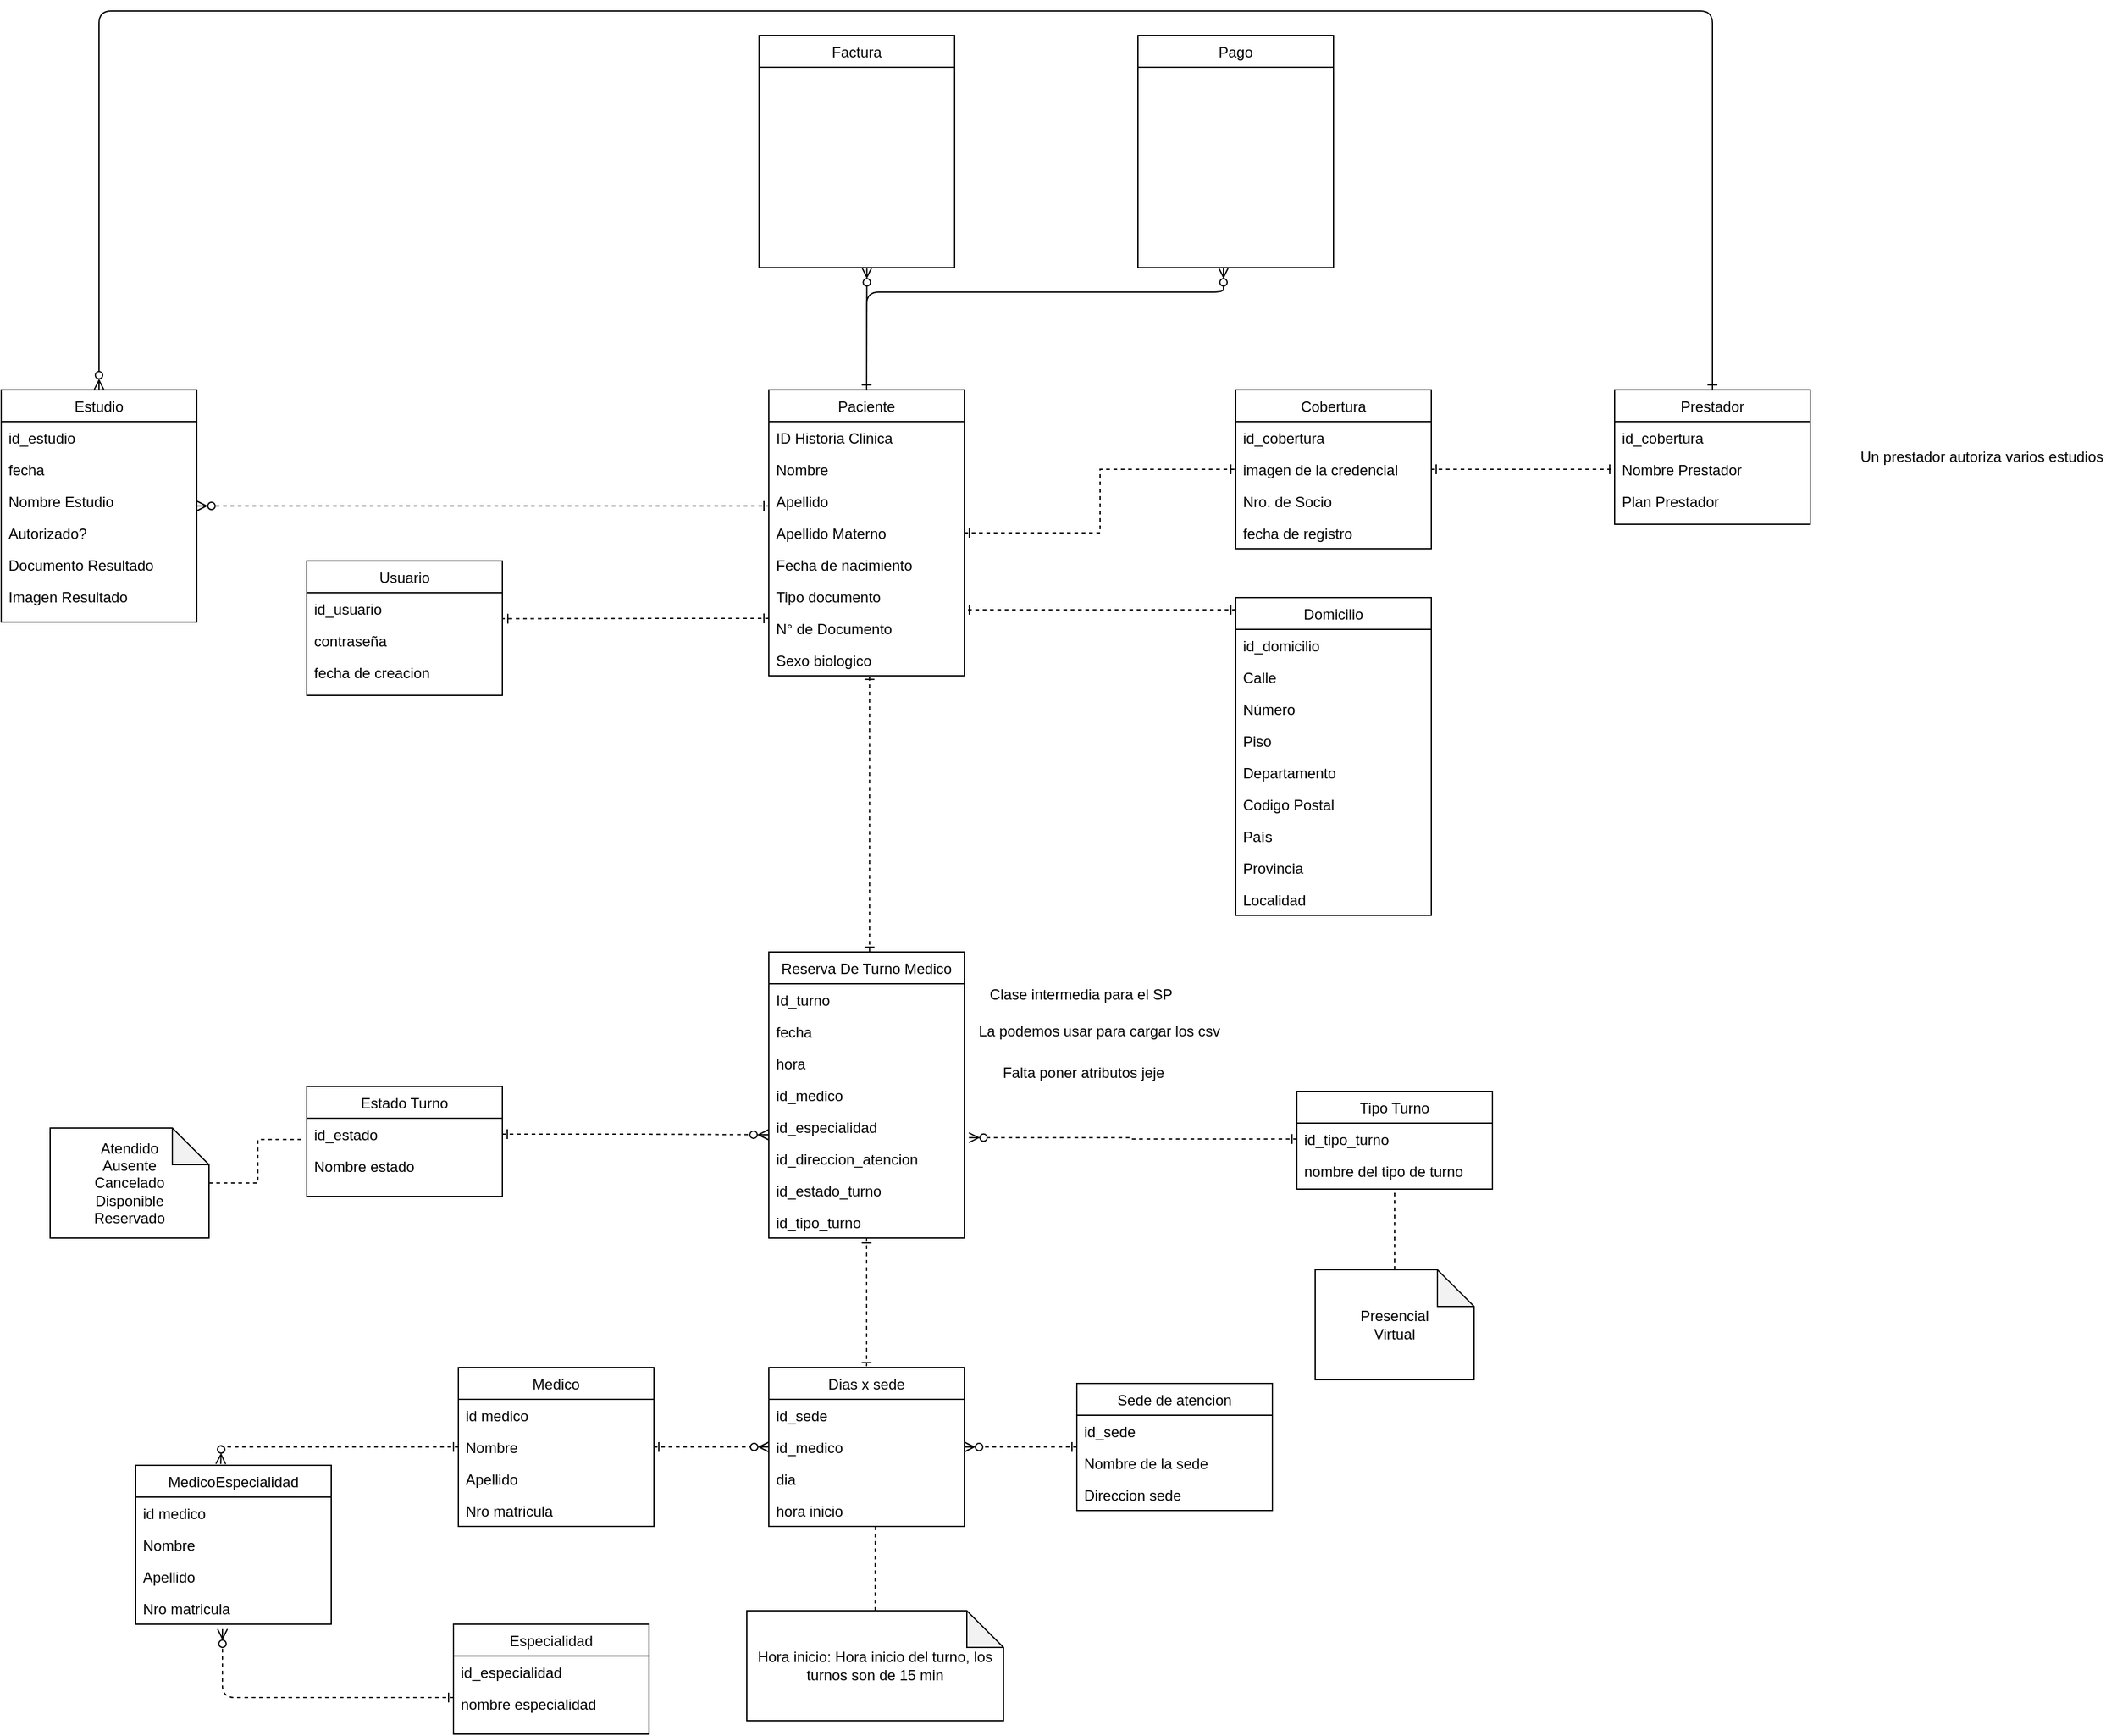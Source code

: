 <mxfile>
    <diagram id="C5RBs43oDa-KdzZeNtuy" name="Page-1">
        <mxGraphModel dx="2585" dy="1568" grid="1" gridSize="10" guides="1" tooltips="1" connect="1" arrows="1" fold="1" page="0" pageScale="1" pageWidth="827" pageHeight="1169" math="0" shadow="0">
            <root>
                <mxCell id="WIyWlLk6GJQsqaUBKTNV-0"/>
                <mxCell id="WIyWlLk6GJQsqaUBKTNV-1" parent="WIyWlLk6GJQsqaUBKTNV-0"/>
                <mxCell id="zkfFHV4jXpPFQw0GAbJ--0" value="Estudio" style="swimlane;fontStyle=0;align=center;verticalAlign=top;childLayout=stackLayout;horizontal=1;startSize=26;horizontalStack=0;resizeParent=1;resizeLast=0;collapsible=1;marginBottom=0;rounded=0;shadow=0;strokeWidth=1;" parent="WIyWlLk6GJQsqaUBKTNV-1" vertex="1">
                    <mxGeometry x="-120" y="120" width="160" height="190" as="geometry">
                        <mxRectangle x="230" y="140" width="160" height="26" as="alternateBounds"/>
                    </mxGeometry>
                </mxCell>
                <mxCell id="zkfFHV4jXpPFQw0GAbJ--1" value="id_estudio" style="text;align=left;verticalAlign=top;spacingLeft=4;spacingRight=4;overflow=hidden;rotatable=0;points=[[0,0.5],[1,0.5]];portConstraint=eastwest;" parent="zkfFHV4jXpPFQw0GAbJ--0" vertex="1">
                    <mxGeometry y="26" width="160" height="26" as="geometry"/>
                </mxCell>
                <mxCell id="zkfFHV4jXpPFQw0GAbJ--2" value="fecha" style="text;align=left;verticalAlign=top;spacingLeft=4;spacingRight=4;overflow=hidden;rotatable=0;points=[[0,0.5],[1,0.5]];portConstraint=eastwest;rounded=0;shadow=0;html=0;" parent="zkfFHV4jXpPFQw0GAbJ--0" vertex="1">
                    <mxGeometry y="52" width="160" height="26" as="geometry"/>
                </mxCell>
                <mxCell id="zkfFHV4jXpPFQw0GAbJ--3" value="Nombre Estudio" style="text;align=left;verticalAlign=top;spacingLeft=4;spacingRight=4;overflow=hidden;rotatable=0;points=[[0,0.5],[1,0.5]];portConstraint=eastwest;rounded=0;shadow=0;html=0;" parent="zkfFHV4jXpPFQw0GAbJ--0" vertex="1">
                    <mxGeometry y="78" width="160" height="26" as="geometry"/>
                </mxCell>
                <mxCell id="pEM2ANyeIzqWAeLa3izc-1" value="Autorizado?" style="text;align=left;verticalAlign=top;spacingLeft=4;spacingRight=4;overflow=hidden;rotatable=0;points=[[0,0.5],[1,0.5]];portConstraint=eastwest;rounded=0;shadow=0;html=0;" parent="zkfFHV4jXpPFQw0GAbJ--0" vertex="1">
                    <mxGeometry y="104" width="160" height="26" as="geometry"/>
                </mxCell>
                <mxCell id="pEM2ANyeIzqWAeLa3izc-3" value="Documento Resultado" style="text;align=left;verticalAlign=top;spacingLeft=4;spacingRight=4;overflow=hidden;rotatable=0;points=[[0,0.5],[1,0.5]];portConstraint=eastwest;rounded=0;shadow=0;html=0;" parent="zkfFHV4jXpPFQw0GAbJ--0" vertex="1">
                    <mxGeometry y="130" width="160" height="26" as="geometry"/>
                </mxCell>
                <mxCell id="pEM2ANyeIzqWAeLa3izc-4" value="Imagen Resultado" style="text;align=left;verticalAlign=top;spacingLeft=4;spacingRight=4;overflow=hidden;rotatable=0;points=[[0,0.5],[1,0.5]];portConstraint=eastwest;rounded=0;shadow=0;html=0;" parent="zkfFHV4jXpPFQw0GAbJ--0" vertex="1">
                    <mxGeometry y="156" width="160" height="26" as="geometry"/>
                </mxCell>
                <mxCell id="9" style="edgeStyle=none;html=1;exitX=0.5;exitY=0;exitDx=0;exitDy=0;endArrow=ERzeroToMany;endFill=0;startArrow=ERone;startFill=0;" parent="WIyWlLk6GJQsqaUBKTNV-1" source="zkfFHV4jXpPFQw0GAbJ--17" edge="1">
                    <mxGeometry relative="1" as="geometry">
                        <mxPoint x="588.222" y="20" as="targetPoint"/>
                    </mxGeometry>
                </mxCell>
                <mxCell id="14" style="edgeStyle=none;html=1;exitX=0.5;exitY=0;exitDx=0;exitDy=0;endArrow=ERzeroToMany;endFill=0;" parent="WIyWlLk6GJQsqaUBKTNV-1" source="zkfFHV4jXpPFQw0GAbJ--17" edge="1">
                    <mxGeometry relative="1" as="geometry">
                        <mxPoint x="880" y="20" as="targetPoint"/>
                        <Array as="points">
                            <mxPoint x="588" y="40"/>
                            <mxPoint x="880" y="40"/>
                        </Array>
                    </mxGeometry>
                </mxCell>
                <mxCell id="zkfFHV4jXpPFQw0GAbJ--17" value="Paciente" style="swimlane;fontStyle=0;align=center;verticalAlign=top;childLayout=stackLayout;horizontal=1;startSize=26;horizontalStack=0;resizeParent=1;resizeLast=0;collapsible=1;marginBottom=0;rounded=0;shadow=0;strokeWidth=1;" parent="WIyWlLk6GJQsqaUBKTNV-1" vertex="1">
                    <mxGeometry x="508" y="120" width="160" height="234" as="geometry">
                        <mxRectangle x="550" y="140" width="160" height="26" as="alternateBounds"/>
                    </mxGeometry>
                </mxCell>
                <mxCell id="zkfFHV4jXpPFQw0GAbJ--18" value="ID Historia Clinica" style="text;align=left;verticalAlign=top;spacingLeft=4;spacingRight=4;overflow=hidden;rotatable=0;points=[[0,0.5],[1,0.5]];portConstraint=eastwest;" parent="zkfFHV4jXpPFQw0GAbJ--17" vertex="1">
                    <mxGeometry y="26" width="160" height="26" as="geometry"/>
                </mxCell>
                <mxCell id="zkfFHV4jXpPFQw0GAbJ--19" value="Nombre" style="text;align=left;verticalAlign=top;spacingLeft=4;spacingRight=4;overflow=hidden;rotatable=0;points=[[0,0.5],[1,0.5]];portConstraint=eastwest;rounded=0;shadow=0;html=0;" parent="zkfFHV4jXpPFQw0GAbJ--17" vertex="1">
                    <mxGeometry y="52" width="160" height="26" as="geometry"/>
                </mxCell>
                <mxCell id="zkfFHV4jXpPFQw0GAbJ--20" value="Apellido" style="text;align=left;verticalAlign=top;spacingLeft=4;spacingRight=4;overflow=hidden;rotatable=0;points=[[0,0.5],[1,0.5]];portConstraint=eastwest;rounded=0;shadow=0;html=0;" parent="zkfFHV4jXpPFQw0GAbJ--17" vertex="1">
                    <mxGeometry y="78" width="160" height="26" as="geometry"/>
                </mxCell>
                <mxCell id="zkfFHV4jXpPFQw0GAbJ--21" value="Apellido Materno" style="text;align=left;verticalAlign=top;spacingLeft=4;spacingRight=4;overflow=hidden;rotatable=0;points=[[0,0.5],[1,0.5]];portConstraint=eastwest;rounded=0;shadow=0;html=0;" parent="zkfFHV4jXpPFQw0GAbJ--17" vertex="1">
                    <mxGeometry y="104" width="160" height="26" as="geometry"/>
                </mxCell>
                <mxCell id="zkfFHV4jXpPFQw0GAbJ--22" value="Fecha de nacimiento" style="text;align=left;verticalAlign=top;spacingLeft=4;spacingRight=4;overflow=hidden;rotatable=0;points=[[0,0.5],[1,0.5]];portConstraint=eastwest;rounded=0;shadow=0;html=0;" parent="zkfFHV4jXpPFQw0GAbJ--17" vertex="1">
                    <mxGeometry y="130" width="160" height="26" as="geometry"/>
                </mxCell>
                <mxCell id="zkfFHV4jXpPFQw0GAbJ--25" value="Tipo documento" style="text;align=left;verticalAlign=top;spacingLeft=4;spacingRight=4;overflow=hidden;rotatable=0;points=[[0,0.5],[1,0.5]];portConstraint=eastwest;" parent="zkfFHV4jXpPFQw0GAbJ--17" vertex="1">
                    <mxGeometry y="156" width="160" height="26" as="geometry"/>
                </mxCell>
                <mxCell id="pEM2ANyeIzqWAeLa3izc-5" value="N° de Documento&#10;" style="text;align=left;verticalAlign=top;spacingLeft=4;spacingRight=4;overflow=hidden;rotatable=0;points=[[0,0.5],[1,0.5]];portConstraint=eastwest;" parent="zkfFHV4jXpPFQw0GAbJ--17" vertex="1">
                    <mxGeometry y="182" width="160" height="26" as="geometry"/>
                </mxCell>
                <mxCell id="pEM2ANyeIzqWAeLa3izc-6" value="Sexo biologico" style="text;align=left;verticalAlign=top;spacingLeft=4;spacingRight=4;overflow=hidden;rotatable=0;points=[[0,0.5],[1,0.5]];portConstraint=eastwest;" parent="zkfFHV4jXpPFQw0GAbJ--17" vertex="1">
                    <mxGeometry y="208" width="160" height="26" as="geometry"/>
                </mxCell>
                <mxCell id="zkfFHV4jXpPFQw0GAbJ--26" value="" style="endArrow=ERone;shadow=0;strokeWidth=1;rounded=0;curved=0;endFill=0;edgeStyle=elbowEdgeStyle;elbow=vertical;startArrow=ERzeroToMany;startFill=0;dashed=1;" parent="WIyWlLk6GJQsqaUBKTNV-1" source="zkfFHV4jXpPFQw0GAbJ--0" target="zkfFHV4jXpPFQw0GAbJ--17" edge="1">
                    <mxGeometry x="0.5" y="41" relative="1" as="geometry">
                        <mxPoint x="380" y="192" as="sourcePoint"/>
                        <mxPoint x="540" y="192" as="targetPoint"/>
                        <mxPoint x="-40" y="32" as="offset"/>
                    </mxGeometry>
                </mxCell>
                <mxCell id="zkfFHV4jXpPFQw0GAbJ--27" value="" style="resizable=0;align=left;verticalAlign=bottom;labelBackgroundColor=none;fontSize=12;" parent="zkfFHV4jXpPFQw0GAbJ--26" connectable="0" vertex="1">
                    <mxGeometry x="-1" relative="1" as="geometry">
                        <mxPoint y="4" as="offset"/>
                    </mxGeometry>
                </mxCell>
                <mxCell id="pEM2ANyeIzqWAeLa3izc-139" style="edgeStyle=orthogonalEdgeStyle;rounded=0;orthogonalLoop=1;jettySize=auto;html=1;entryX=0.5;entryY=0;entryDx=0;entryDy=0;dashed=1;endArrow=ERone;endFill=0;startArrow=ERone;startFill=0;" parent="WIyWlLk6GJQsqaUBKTNV-1" source="pEM2ANyeIzqWAeLa3izc-7" target="pEM2ANyeIzqWAeLa3izc-114" edge="1">
                    <mxGeometry relative="1" as="geometry"/>
                </mxCell>
                <mxCell id="pEM2ANyeIzqWAeLa3izc-7" value="Reserva De Turno Medico" style="swimlane;fontStyle=0;align=center;verticalAlign=top;childLayout=stackLayout;horizontal=1;startSize=26;horizontalStack=0;resizeParent=1;resizeLast=0;collapsible=1;marginBottom=0;rounded=0;shadow=0;strokeWidth=1;" parent="WIyWlLk6GJQsqaUBKTNV-1" vertex="1">
                    <mxGeometry x="508" y="580" width="160" height="234" as="geometry">
                        <mxRectangle x="550" y="140" width="160" height="26" as="alternateBounds"/>
                    </mxGeometry>
                </mxCell>
                <mxCell id="pEM2ANyeIzqWAeLa3izc-8" value="Id_turno" style="text;align=left;verticalAlign=top;spacingLeft=4;spacingRight=4;overflow=hidden;rotatable=0;points=[[0,0.5],[1,0.5]];portConstraint=eastwest;" parent="pEM2ANyeIzqWAeLa3izc-7" vertex="1">
                    <mxGeometry y="26" width="160" height="26" as="geometry"/>
                </mxCell>
                <mxCell id="pEM2ANyeIzqWAeLa3izc-9" value="fecha" style="text;align=left;verticalAlign=top;spacingLeft=4;spacingRight=4;overflow=hidden;rotatable=0;points=[[0,0.5],[1,0.5]];portConstraint=eastwest;rounded=0;shadow=0;html=0;" parent="pEM2ANyeIzqWAeLa3izc-7" vertex="1">
                    <mxGeometry y="52" width="160" height="26" as="geometry"/>
                </mxCell>
                <mxCell id="pEM2ANyeIzqWAeLa3izc-10" value="hora" style="text;align=left;verticalAlign=top;spacingLeft=4;spacingRight=4;overflow=hidden;rotatable=0;points=[[0,0.5],[1,0.5]];portConstraint=eastwest;rounded=0;shadow=0;html=0;" parent="pEM2ANyeIzqWAeLa3izc-7" vertex="1">
                    <mxGeometry y="78" width="160" height="26" as="geometry"/>
                </mxCell>
                <mxCell id="pEM2ANyeIzqWAeLa3izc-11" value="id_medico" style="text;align=left;verticalAlign=top;spacingLeft=4;spacingRight=4;overflow=hidden;rotatable=0;points=[[0,0.5],[1,0.5]];portConstraint=eastwest;rounded=0;shadow=0;html=0;" parent="pEM2ANyeIzqWAeLa3izc-7" vertex="1">
                    <mxGeometry y="104" width="160" height="26" as="geometry"/>
                </mxCell>
                <mxCell id="pEM2ANyeIzqWAeLa3izc-12" value="id_especialidad" style="text;align=left;verticalAlign=top;spacingLeft=4;spacingRight=4;overflow=hidden;rotatable=0;points=[[0,0.5],[1,0.5]];portConstraint=eastwest;rounded=0;shadow=0;html=0;" parent="pEM2ANyeIzqWAeLa3izc-7" vertex="1">
                    <mxGeometry y="130" width="160" height="26" as="geometry"/>
                </mxCell>
                <mxCell id="pEM2ANyeIzqWAeLa3izc-13" value="id_direccion_atencion" style="text;align=left;verticalAlign=top;spacingLeft=4;spacingRight=4;overflow=hidden;rotatable=0;points=[[0,0.5],[1,0.5]];portConstraint=eastwest;" parent="pEM2ANyeIzqWAeLa3izc-7" vertex="1">
                    <mxGeometry y="156" width="160" height="26" as="geometry"/>
                </mxCell>
                <mxCell id="pEM2ANyeIzqWAeLa3izc-14" value="id_estado_turno" style="text;align=left;verticalAlign=top;spacingLeft=4;spacingRight=4;overflow=hidden;rotatable=0;points=[[0,0.5],[1,0.5]];portConstraint=eastwest;" parent="pEM2ANyeIzqWAeLa3izc-7" vertex="1">
                    <mxGeometry y="182" width="160" height="26" as="geometry"/>
                </mxCell>
                <mxCell id="pEM2ANyeIzqWAeLa3izc-15" value="id_tipo_turno" style="text;align=left;verticalAlign=top;spacingLeft=4;spacingRight=4;overflow=hidden;rotatable=0;points=[[0,0.5],[1,0.5]];portConstraint=eastwest;" parent="pEM2ANyeIzqWAeLa3izc-7" vertex="1">
                    <mxGeometry y="208" width="160" height="26" as="geometry"/>
                </mxCell>
                <mxCell id="pEM2ANyeIzqWAeLa3izc-16" style="edgeStyle=orthogonalEdgeStyle;rounded=0;orthogonalLoop=1;jettySize=auto;html=1;entryX=0.515;entryY=0.959;entryDx=0;entryDy=0;entryPerimeter=0;endArrow=ERone;endFill=0;dashed=1;startArrow=ERone;startFill=0;" parent="WIyWlLk6GJQsqaUBKTNV-1" source="pEM2ANyeIzqWAeLa3izc-7" target="pEM2ANyeIzqWAeLa3izc-6" edge="1">
                    <mxGeometry relative="1" as="geometry">
                        <Array as="points">
                            <mxPoint x="590" y="353"/>
                        </Array>
                    </mxGeometry>
                </mxCell>
                <mxCell id="pEM2ANyeIzqWAeLa3izc-35" value="Usuario" style="swimlane;fontStyle=0;align=center;verticalAlign=top;childLayout=stackLayout;horizontal=1;startSize=26;horizontalStack=0;resizeParent=1;resizeLast=0;collapsible=1;marginBottom=0;rounded=0;shadow=0;strokeWidth=1;" parent="WIyWlLk6GJQsqaUBKTNV-1" vertex="1">
                    <mxGeometry x="130" y="260" width="160" height="110" as="geometry">
                        <mxRectangle x="550" y="140" width="160" height="26" as="alternateBounds"/>
                    </mxGeometry>
                </mxCell>
                <mxCell id="pEM2ANyeIzqWAeLa3izc-36" value="id_usuario" style="text;align=left;verticalAlign=top;spacingLeft=4;spacingRight=4;overflow=hidden;rotatable=0;points=[[0,0.5],[1,0.5]];portConstraint=eastwest;" parent="pEM2ANyeIzqWAeLa3izc-35" vertex="1">
                    <mxGeometry y="26" width="160" height="26" as="geometry"/>
                </mxCell>
                <mxCell id="pEM2ANyeIzqWAeLa3izc-37" value="contraseña" style="text;align=left;verticalAlign=top;spacingLeft=4;spacingRight=4;overflow=hidden;rotatable=0;points=[[0,0.5],[1,0.5]];portConstraint=eastwest;rounded=0;shadow=0;html=0;" parent="pEM2ANyeIzqWAeLa3izc-35" vertex="1">
                    <mxGeometry y="52" width="160" height="26" as="geometry"/>
                </mxCell>
                <mxCell id="pEM2ANyeIzqWAeLa3izc-38" value="fecha de creacion" style="text;align=left;verticalAlign=top;spacingLeft=4;spacingRight=4;overflow=hidden;rotatable=0;points=[[0,0.5],[1,0.5]];portConstraint=eastwest;rounded=0;shadow=0;html=0;" parent="pEM2ANyeIzqWAeLa3izc-35" vertex="1">
                    <mxGeometry y="78" width="160" height="26" as="geometry"/>
                </mxCell>
                <mxCell id="pEM2ANyeIzqWAeLa3izc-47" style="edgeStyle=orthogonalEdgeStyle;rounded=0;orthogonalLoop=1;jettySize=auto;html=1;entryX=1.003;entryY=0.817;entryDx=0;entryDy=0;entryPerimeter=0;endArrow=ERone;endFill=0;startArrow=ERone;startFill=0;dashed=1;" parent="WIyWlLk6GJQsqaUBKTNV-1" source="zkfFHV4jXpPFQw0GAbJ--17" target="pEM2ANyeIzqWAeLa3izc-36" edge="1">
                    <mxGeometry relative="1" as="geometry">
                        <Array as="points">
                            <mxPoint x="450" y="307"/>
                            <mxPoint x="450" y="307"/>
                        </Array>
                    </mxGeometry>
                </mxCell>
                <mxCell id="pEM2ANyeIzqWAeLa3izc-48" value="Cobertura" style="swimlane;fontStyle=0;align=center;verticalAlign=top;childLayout=stackLayout;horizontal=1;startSize=26;horizontalStack=0;resizeParent=1;resizeLast=0;collapsible=1;marginBottom=0;rounded=0;shadow=0;strokeWidth=1;" parent="WIyWlLk6GJQsqaUBKTNV-1" vertex="1">
                    <mxGeometry x="890" y="120" width="160" height="130" as="geometry">
                        <mxRectangle x="550" y="140" width="160" height="26" as="alternateBounds"/>
                    </mxGeometry>
                </mxCell>
                <mxCell id="pEM2ANyeIzqWAeLa3izc-49" value="id_cobertura" style="text;align=left;verticalAlign=top;spacingLeft=4;spacingRight=4;overflow=hidden;rotatable=0;points=[[0,0.5],[1,0.5]];portConstraint=eastwest;" parent="pEM2ANyeIzqWAeLa3izc-48" vertex="1">
                    <mxGeometry y="26" width="160" height="26" as="geometry"/>
                </mxCell>
                <mxCell id="pEM2ANyeIzqWAeLa3izc-50" value="imagen de la credencial" style="text;align=left;verticalAlign=top;spacingLeft=4;spacingRight=4;overflow=hidden;rotatable=0;points=[[0,0.5],[1,0.5]];portConstraint=eastwest;rounded=0;shadow=0;html=0;" parent="pEM2ANyeIzqWAeLa3izc-48" vertex="1">
                    <mxGeometry y="52" width="160" height="26" as="geometry"/>
                </mxCell>
                <mxCell id="pEM2ANyeIzqWAeLa3izc-51" value="Nro. de Socio" style="text;align=left;verticalAlign=top;spacingLeft=4;spacingRight=4;overflow=hidden;rotatable=0;points=[[0,0.5],[1,0.5]];portConstraint=eastwest;rounded=0;shadow=0;html=0;" parent="pEM2ANyeIzqWAeLa3izc-48" vertex="1">
                    <mxGeometry y="78" width="160" height="26" as="geometry"/>
                </mxCell>
                <mxCell id="pEM2ANyeIzqWAeLa3izc-52" value="fecha de registro" style="text;align=left;verticalAlign=top;spacingLeft=4;spacingRight=4;overflow=hidden;rotatable=0;points=[[0,0.5],[1,0.5]];portConstraint=eastwest;rounded=0;shadow=0;html=0;" parent="pEM2ANyeIzqWAeLa3izc-48" vertex="1">
                    <mxGeometry y="104" width="160" height="26" as="geometry"/>
                </mxCell>
                <mxCell id="pEM2ANyeIzqWAeLa3izc-57" style="edgeStyle=orthogonalEdgeStyle;rounded=0;orthogonalLoop=1;jettySize=auto;html=1;entryX=0;entryY=0.5;entryDx=0;entryDy=0;dashed=1;endArrow=ERone;endFill=0;startArrow=ERone;startFill=0;" parent="WIyWlLk6GJQsqaUBKTNV-1" source="zkfFHV4jXpPFQw0GAbJ--21" target="pEM2ANyeIzqWAeLa3izc-50" edge="1">
                    <mxGeometry relative="1" as="geometry"/>
                </mxCell>
                <mxCell id="12" style="edgeStyle=none;html=1;entryX=0.5;entryY=0;entryDx=0;entryDy=0;startArrow=ERone;startFill=0;endArrow=ERzeroToMany;endFill=0;" parent="WIyWlLk6GJQsqaUBKTNV-1" source="pEM2ANyeIzqWAeLa3izc-58" target="zkfFHV4jXpPFQw0GAbJ--0" edge="1">
                    <mxGeometry relative="1" as="geometry">
                        <Array as="points">
                            <mxPoint x="1280" y="-190"/>
                            <mxPoint x="620" y="-190"/>
                            <mxPoint x="-40" y="-190"/>
                        </Array>
                    </mxGeometry>
                </mxCell>
                <mxCell id="pEM2ANyeIzqWAeLa3izc-58" value="Prestador" style="swimlane;fontStyle=0;align=center;verticalAlign=top;childLayout=stackLayout;horizontal=1;startSize=26;horizontalStack=0;resizeParent=1;resizeLast=0;collapsible=1;marginBottom=0;rounded=0;shadow=0;strokeWidth=1;" parent="WIyWlLk6GJQsqaUBKTNV-1" vertex="1">
                    <mxGeometry x="1200" y="120" width="160" height="110" as="geometry">
                        <mxRectangle x="550" y="140" width="160" height="26" as="alternateBounds"/>
                    </mxGeometry>
                </mxCell>
                <mxCell id="pEM2ANyeIzqWAeLa3izc-59" value="id_cobertura" style="text;align=left;verticalAlign=top;spacingLeft=4;spacingRight=4;overflow=hidden;rotatable=0;points=[[0,0.5],[1,0.5]];portConstraint=eastwest;" parent="pEM2ANyeIzqWAeLa3izc-58" vertex="1">
                    <mxGeometry y="26" width="160" height="26" as="geometry"/>
                </mxCell>
                <mxCell id="pEM2ANyeIzqWAeLa3izc-60" value="Nombre Prestador" style="text;align=left;verticalAlign=top;spacingLeft=4;spacingRight=4;overflow=hidden;rotatable=0;points=[[0,0.5],[1,0.5]];portConstraint=eastwest;rounded=0;shadow=0;html=0;" parent="pEM2ANyeIzqWAeLa3izc-58" vertex="1">
                    <mxGeometry y="52" width="160" height="26" as="geometry"/>
                </mxCell>
                <mxCell id="pEM2ANyeIzqWAeLa3izc-64" value="Plan Prestador" style="text;align=left;verticalAlign=top;spacingLeft=4;spacingRight=4;overflow=hidden;rotatable=0;points=[[0,0.5],[1,0.5]];portConstraint=eastwest;rounded=0;shadow=0;html=0;" parent="pEM2ANyeIzqWAeLa3izc-58" vertex="1">
                    <mxGeometry y="78" width="160" height="26" as="geometry"/>
                </mxCell>
                <mxCell id="pEM2ANyeIzqWAeLa3izc-63" style="edgeStyle=orthogonalEdgeStyle;rounded=0;orthogonalLoop=1;jettySize=auto;html=1;entryX=0;entryY=0.5;entryDx=0;entryDy=0;dashed=1;endArrow=ERone;endFill=0;startArrow=ERone;startFill=0;" parent="WIyWlLk6GJQsqaUBKTNV-1" source="pEM2ANyeIzqWAeLa3izc-50" target="pEM2ANyeIzqWAeLa3izc-60" edge="1">
                    <mxGeometry relative="1" as="geometry"/>
                </mxCell>
                <mxCell id="pEM2ANyeIzqWAeLa3izc-66" value="Clase intermedia para el SP" style="text;html=1;align=center;verticalAlign=middle;resizable=0;points=[];autosize=1;strokeColor=none;fillColor=none;" parent="WIyWlLk6GJQsqaUBKTNV-1" vertex="1">
                    <mxGeometry x="678" y="600" width="170" height="30" as="geometry"/>
                </mxCell>
                <mxCell id="pEM2ANyeIzqWAeLa3izc-67" value="Estado Turno" style="swimlane;fontStyle=0;align=center;verticalAlign=top;childLayout=stackLayout;horizontal=1;startSize=26;horizontalStack=0;resizeParent=1;resizeLast=0;collapsible=1;marginBottom=0;rounded=0;shadow=0;strokeWidth=1;" parent="WIyWlLk6GJQsqaUBKTNV-1" vertex="1">
                    <mxGeometry x="130" y="690" width="160" height="90" as="geometry">
                        <mxRectangle x="550" y="140" width="160" height="26" as="alternateBounds"/>
                    </mxGeometry>
                </mxCell>
                <mxCell id="pEM2ANyeIzqWAeLa3izc-68" value="id_estado" style="text;align=left;verticalAlign=top;spacingLeft=4;spacingRight=4;overflow=hidden;rotatable=0;points=[[0,0.5],[1,0.5]];portConstraint=eastwest;" parent="pEM2ANyeIzqWAeLa3izc-67" vertex="1">
                    <mxGeometry y="26" width="160" height="26" as="geometry"/>
                </mxCell>
                <mxCell id="pEM2ANyeIzqWAeLa3izc-69" value="Nombre estado" style="text;align=left;verticalAlign=top;spacingLeft=4;spacingRight=4;overflow=hidden;rotatable=0;points=[[0,0.5],[1,0.5]];portConstraint=eastwest;rounded=0;shadow=0;html=0;" parent="pEM2ANyeIzqWAeLa3izc-67" vertex="1">
                    <mxGeometry y="52" width="160" height="26" as="geometry"/>
                </mxCell>
                <mxCell id="pEM2ANyeIzqWAeLa3izc-74" style="edgeStyle=orthogonalEdgeStyle;rounded=0;orthogonalLoop=1;jettySize=auto;html=1;entryX=-0.003;entryY=0.75;entryDx=0;entryDy=0;entryPerimeter=0;endArrow=ERzeroToMany;endFill=0;dashed=1;startArrow=ERone;startFill=0;" parent="WIyWlLk6GJQsqaUBKTNV-1" source="pEM2ANyeIzqWAeLa3izc-68" target="pEM2ANyeIzqWAeLa3izc-12" edge="1">
                    <mxGeometry relative="1" as="geometry"/>
                </mxCell>
                <mxCell id="pEM2ANyeIzqWAeLa3izc-75" value="La podemos usar para cargar los csv" style="text;html=1;align=center;verticalAlign=middle;resizable=0;points=[];autosize=1;strokeColor=none;fillColor=none;" parent="WIyWlLk6GJQsqaUBKTNV-1" vertex="1">
                    <mxGeometry x="668" y="630" width="220" height="30" as="geometry"/>
                </mxCell>
                <mxCell id="pEM2ANyeIzqWAeLa3izc-76" value="Atendido&lt;div&gt;Ausente&lt;/div&gt;&lt;div&gt;Cancelado&lt;br&gt;Disponible&lt;br&gt;Reservado&lt;/div&gt;" style="shape=note;whiteSpace=wrap;html=1;backgroundOutline=1;darkOpacity=0.05;" parent="WIyWlLk6GJQsqaUBKTNV-1" vertex="1">
                    <mxGeometry x="-80" y="724" width="130" height="90" as="geometry"/>
                </mxCell>
                <mxCell id="pEM2ANyeIzqWAeLa3izc-77" style="edgeStyle=orthogonalEdgeStyle;rounded=0;orthogonalLoop=1;jettySize=auto;html=1;entryX=-0.014;entryY=0.669;entryDx=0;entryDy=0;entryPerimeter=0;endArrow=none;endFill=0;dashed=1;" parent="WIyWlLk6GJQsqaUBKTNV-1" source="pEM2ANyeIzqWAeLa3izc-76" target="pEM2ANyeIzqWAeLa3izc-68" edge="1">
                    <mxGeometry relative="1" as="geometry"/>
                </mxCell>
                <mxCell id="pEM2ANyeIzqWAeLa3izc-78" value="Tipo Turno" style="swimlane;fontStyle=0;align=center;verticalAlign=top;childLayout=stackLayout;horizontal=1;startSize=26;horizontalStack=0;resizeParent=1;resizeLast=0;collapsible=1;marginBottom=0;rounded=0;shadow=0;strokeWidth=1;" parent="WIyWlLk6GJQsqaUBKTNV-1" vertex="1">
                    <mxGeometry x="940" y="694" width="160" height="80" as="geometry">
                        <mxRectangle x="550" y="140" width="160" height="26" as="alternateBounds"/>
                    </mxGeometry>
                </mxCell>
                <mxCell id="pEM2ANyeIzqWAeLa3izc-79" value="id_tipo_turno" style="text;align=left;verticalAlign=top;spacingLeft=4;spacingRight=4;overflow=hidden;rotatable=0;points=[[0,0.5],[1,0.5]];portConstraint=eastwest;" parent="pEM2ANyeIzqWAeLa3izc-78" vertex="1">
                    <mxGeometry y="26" width="160" height="26" as="geometry"/>
                </mxCell>
                <mxCell id="pEM2ANyeIzqWAeLa3izc-80" value="nombre del tipo de turno" style="text;align=left;verticalAlign=top;spacingLeft=4;spacingRight=4;overflow=hidden;rotatable=0;points=[[0,0.5],[1,0.5]];portConstraint=eastwest;rounded=0;shadow=0;html=0;" parent="pEM2ANyeIzqWAeLa3izc-78" vertex="1">
                    <mxGeometry y="52" width="160" height="26" as="geometry"/>
                </mxCell>
                <mxCell id="pEM2ANyeIzqWAeLa3izc-88" style="edgeStyle=orthogonalEdgeStyle;rounded=0;orthogonalLoop=1;jettySize=auto;html=1;entryX=0.5;entryY=1;entryDx=0;entryDy=0;endArrow=none;endFill=0;dashed=1;" parent="WIyWlLk6GJQsqaUBKTNV-1" source="pEM2ANyeIzqWAeLa3izc-87" target="pEM2ANyeIzqWAeLa3izc-78" edge="1">
                    <mxGeometry relative="1" as="geometry"/>
                </mxCell>
                <mxCell id="pEM2ANyeIzqWAeLa3izc-87" value="Presencial&lt;br&gt;Virtual" style="shape=note;whiteSpace=wrap;html=1;backgroundOutline=1;darkOpacity=0.05;" parent="WIyWlLk6GJQsqaUBKTNV-1" vertex="1">
                    <mxGeometry x="955" y="840" width="130" height="90" as="geometry"/>
                </mxCell>
                <mxCell id="pEM2ANyeIzqWAeLa3izc-89" style="edgeStyle=orthogonalEdgeStyle;rounded=0;orthogonalLoop=1;jettySize=auto;html=1;entryX=1.023;entryY=-0.157;entryDx=0;entryDy=0;entryPerimeter=0;startArrow=ERone;startFill=0;endArrow=ERzeroToMany;endFill=0;dashed=1;" parent="WIyWlLk6GJQsqaUBKTNV-1" source="pEM2ANyeIzqWAeLa3izc-79" target="pEM2ANyeIzqWAeLa3izc-13" edge="1">
                    <mxGeometry relative="1" as="geometry"/>
                </mxCell>
                <mxCell id="pEM2ANyeIzqWAeLa3izc-103" style="edgeStyle=orthogonalEdgeStyle;rounded=0;orthogonalLoop=1;jettySize=auto;html=1;startArrow=ERone;startFill=0;endArrow=ERone;endFill=0;dashed=1;" parent="WIyWlLk6GJQsqaUBKTNV-1" source="pEM2ANyeIzqWAeLa3izc-93" edge="1">
                    <mxGeometry relative="1" as="geometry">
                        <mxPoint x="668" y="300" as="targetPoint"/>
                        <Array as="points">
                            <mxPoint x="668" y="300"/>
                        </Array>
                    </mxGeometry>
                </mxCell>
                <mxCell id="pEM2ANyeIzqWAeLa3izc-93" value="Domicilio" style="swimlane;fontStyle=0;align=center;verticalAlign=top;childLayout=stackLayout;horizontal=1;startSize=26;horizontalStack=0;resizeParent=1;resizeLast=0;collapsible=1;marginBottom=0;rounded=0;shadow=0;strokeWidth=1;" parent="WIyWlLk6GJQsqaUBKTNV-1" vertex="1">
                    <mxGeometry x="890" y="290" width="160" height="260" as="geometry">
                        <mxRectangle x="550" y="140" width="160" height="26" as="alternateBounds"/>
                    </mxGeometry>
                </mxCell>
                <mxCell id="pEM2ANyeIzqWAeLa3izc-94" value="id_domicilio" style="text;align=left;verticalAlign=top;spacingLeft=4;spacingRight=4;overflow=hidden;rotatable=0;points=[[0,0.5],[1,0.5]];portConstraint=eastwest;" parent="pEM2ANyeIzqWAeLa3izc-93" vertex="1">
                    <mxGeometry y="26" width="160" height="26" as="geometry"/>
                </mxCell>
                <mxCell id="pEM2ANyeIzqWAeLa3izc-95" value="Calle" style="text;align=left;verticalAlign=top;spacingLeft=4;spacingRight=4;overflow=hidden;rotatable=0;points=[[0,0.5],[1,0.5]];portConstraint=eastwest;rounded=0;shadow=0;html=0;" parent="pEM2ANyeIzqWAeLa3izc-93" vertex="1">
                    <mxGeometry y="52" width="160" height="26" as="geometry"/>
                </mxCell>
                <mxCell id="pEM2ANyeIzqWAeLa3izc-96" value="Número" style="text;align=left;verticalAlign=top;spacingLeft=4;spacingRight=4;overflow=hidden;rotatable=0;points=[[0,0.5],[1,0.5]];portConstraint=eastwest;rounded=0;shadow=0;html=0;" parent="pEM2ANyeIzqWAeLa3izc-93" vertex="1">
                    <mxGeometry y="78" width="160" height="26" as="geometry"/>
                </mxCell>
                <mxCell id="pEM2ANyeIzqWAeLa3izc-97" value="Piso" style="text;align=left;verticalAlign=top;spacingLeft=4;spacingRight=4;overflow=hidden;rotatable=0;points=[[0,0.5],[1,0.5]];portConstraint=eastwest;rounded=0;shadow=0;html=0;" parent="pEM2ANyeIzqWAeLa3izc-93" vertex="1">
                    <mxGeometry y="104" width="160" height="26" as="geometry"/>
                </mxCell>
                <mxCell id="pEM2ANyeIzqWAeLa3izc-98" value="Departamento" style="text;align=left;verticalAlign=top;spacingLeft=4;spacingRight=4;overflow=hidden;rotatable=0;points=[[0,0.5],[1,0.5]];portConstraint=eastwest;rounded=0;shadow=0;html=0;" parent="pEM2ANyeIzqWAeLa3izc-93" vertex="1">
                    <mxGeometry y="130" width="160" height="26" as="geometry"/>
                </mxCell>
                <mxCell id="pEM2ANyeIzqWAeLa3izc-99" value="Codigo Postal" style="text;align=left;verticalAlign=top;spacingLeft=4;spacingRight=4;overflow=hidden;rotatable=0;points=[[0,0.5],[1,0.5]];portConstraint=eastwest;rounded=0;shadow=0;html=0;" parent="pEM2ANyeIzqWAeLa3izc-93" vertex="1">
                    <mxGeometry y="156" width="160" height="26" as="geometry"/>
                </mxCell>
                <mxCell id="pEM2ANyeIzqWAeLa3izc-100" value="País" style="text;align=left;verticalAlign=top;spacingLeft=4;spacingRight=4;overflow=hidden;rotatable=0;points=[[0,0.5],[1,0.5]];portConstraint=eastwest;rounded=0;shadow=0;html=0;" parent="pEM2ANyeIzqWAeLa3izc-93" vertex="1">
                    <mxGeometry y="182" width="160" height="26" as="geometry"/>
                </mxCell>
                <mxCell id="pEM2ANyeIzqWAeLa3izc-101" value="Provincia" style="text;align=left;verticalAlign=top;spacingLeft=4;spacingRight=4;overflow=hidden;rotatable=0;points=[[0,0.5],[1,0.5]];portConstraint=eastwest;rounded=0;shadow=0;html=0;" parent="pEM2ANyeIzqWAeLa3izc-93" vertex="1">
                    <mxGeometry y="208" width="160" height="26" as="geometry"/>
                </mxCell>
                <mxCell id="pEM2ANyeIzqWAeLa3izc-102" value="Localidad" style="text;align=left;verticalAlign=top;spacingLeft=4;spacingRight=4;overflow=hidden;rotatable=0;points=[[0,0.5],[1,0.5]];portConstraint=eastwest;rounded=0;shadow=0;html=0;" parent="pEM2ANyeIzqWAeLa3izc-93" vertex="1">
                    <mxGeometry y="234" width="160" height="26" as="geometry"/>
                </mxCell>
                <mxCell id="pEM2ANyeIzqWAeLa3izc-114" value="Dias x sede" style="swimlane;fontStyle=0;align=center;verticalAlign=top;childLayout=stackLayout;horizontal=1;startSize=26;horizontalStack=0;resizeParent=1;resizeLast=0;collapsible=1;marginBottom=0;rounded=0;shadow=0;strokeWidth=1;" parent="WIyWlLk6GJQsqaUBKTNV-1" vertex="1">
                    <mxGeometry x="508" y="920" width="160" height="130" as="geometry">
                        <mxRectangle x="550" y="140" width="160" height="26" as="alternateBounds"/>
                    </mxGeometry>
                </mxCell>
                <mxCell id="pEM2ANyeIzqWAeLa3izc-115" value="id_sede" style="text;align=left;verticalAlign=top;spacingLeft=4;spacingRight=4;overflow=hidden;rotatable=0;points=[[0,0.5],[1,0.5]];portConstraint=eastwest;" parent="pEM2ANyeIzqWAeLa3izc-114" vertex="1">
                    <mxGeometry y="26" width="160" height="26" as="geometry"/>
                </mxCell>
                <mxCell id="pEM2ANyeIzqWAeLa3izc-116" value="id_medico" style="text;align=left;verticalAlign=top;spacingLeft=4;spacingRight=4;overflow=hidden;rotatable=0;points=[[0,0.5],[1,0.5]];portConstraint=eastwest;rounded=0;shadow=0;html=0;" parent="pEM2ANyeIzqWAeLa3izc-114" vertex="1">
                    <mxGeometry y="52" width="160" height="26" as="geometry"/>
                </mxCell>
                <mxCell id="pEM2ANyeIzqWAeLa3izc-130" value="dia" style="text;align=left;verticalAlign=top;spacingLeft=4;spacingRight=4;overflow=hidden;rotatable=0;points=[[0,0.5],[1,0.5]];portConstraint=eastwest;" parent="pEM2ANyeIzqWAeLa3izc-114" vertex="1">
                    <mxGeometry y="78" width="160" height="26" as="geometry"/>
                </mxCell>
                <mxCell id="pEM2ANyeIzqWAeLa3izc-131" value="hora inicio" style="text;align=left;verticalAlign=top;spacingLeft=4;spacingRight=4;overflow=hidden;rotatable=0;points=[[0,0.5],[1,0.5]];portConstraint=eastwest;" parent="pEM2ANyeIzqWAeLa3izc-114" vertex="1">
                    <mxGeometry y="104" width="160" height="26" as="geometry"/>
                </mxCell>
                <mxCell id="pEM2ANyeIzqWAeLa3izc-117" value="Medico" style="swimlane;fontStyle=0;align=center;verticalAlign=top;childLayout=stackLayout;horizontal=1;startSize=26;horizontalStack=0;resizeParent=1;resizeLast=0;collapsible=1;marginBottom=0;rounded=0;shadow=0;strokeWidth=1;" parent="WIyWlLk6GJQsqaUBKTNV-1" vertex="1">
                    <mxGeometry x="254" y="920" width="160" height="130" as="geometry">
                        <mxRectangle x="550" y="140" width="160" height="26" as="alternateBounds"/>
                    </mxGeometry>
                </mxCell>
                <mxCell id="pEM2ANyeIzqWAeLa3izc-118" value="id medico" style="text;align=left;verticalAlign=top;spacingLeft=4;spacingRight=4;overflow=hidden;rotatable=0;points=[[0,0.5],[1,0.5]];portConstraint=eastwest;" parent="pEM2ANyeIzqWAeLa3izc-117" vertex="1">
                    <mxGeometry y="26" width="160" height="26" as="geometry"/>
                </mxCell>
                <mxCell id="pEM2ANyeIzqWAeLa3izc-119" value="Nombre" style="text;align=left;verticalAlign=top;spacingLeft=4;spacingRight=4;overflow=hidden;rotatable=0;points=[[0,0.5],[1,0.5]];portConstraint=eastwest;rounded=0;shadow=0;html=0;" parent="pEM2ANyeIzqWAeLa3izc-117" vertex="1">
                    <mxGeometry y="52" width="160" height="26" as="geometry"/>
                </mxCell>
                <mxCell id="pEM2ANyeIzqWAeLa3izc-127" value="Apellido" style="text;align=left;verticalAlign=top;spacingLeft=4;spacingRight=4;overflow=hidden;rotatable=0;points=[[0,0.5],[1,0.5]];portConstraint=eastwest;rounded=0;shadow=0;html=0;" parent="pEM2ANyeIzqWAeLa3izc-117" vertex="1">
                    <mxGeometry y="78" width="160" height="26" as="geometry"/>
                </mxCell>
                <mxCell id="pEM2ANyeIzqWAeLa3izc-128" value="Nro matricula" style="text;align=left;verticalAlign=top;spacingLeft=4;spacingRight=4;overflow=hidden;rotatable=0;points=[[0,0.5],[1,0.5]];portConstraint=eastwest;rounded=0;shadow=0;html=0;" parent="pEM2ANyeIzqWAeLa3izc-117" vertex="1">
                    <mxGeometry y="104" width="160" height="26" as="geometry"/>
                </mxCell>
                <mxCell id="pEM2ANyeIzqWAeLa3izc-135" style="edgeStyle=orthogonalEdgeStyle;rounded=0;orthogonalLoop=1;jettySize=auto;html=1;entryX=1;entryY=0.5;entryDx=0;entryDy=0;dashed=1;startArrow=ERone;startFill=0;endArrow=ERzeroToMany;endFill=0;" parent="WIyWlLk6GJQsqaUBKTNV-1" source="pEM2ANyeIzqWAeLa3izc-120" target="pEM2ANyeIzqWAeLa3izc-114" edge="1">
                    <mxGeometry relative="1" as="geometry"/>
                </mxCell>
                <mxCell id="pEM2ANyeIzqWAeLa3izc-120" value="Sede de atencion" style="swimlane;fontStyle=0;align=center;verticalAlign=top;childLayout=stackLayout;horizontal=1;startSize=26;horizontalStack=0;resizeParent=1;resizeLast=0;collapsible=1;marginBottom=0;rounded=0;shadow=0;strokeWidth=1;" parent="WIyWlLk6GJQsqaUBKTNV-1" vertex="1">
                    <mxGeometry x="760" y="933" width="160" height="104" as="geometry">
                        <mxRectangle x="550" y="140" width="160" height="26" as="alternateBounds"/>
                    </mxGeometry>
                </mxCell>
                <mxCell id="pEM2ANyeIzqWAeLa3izc-121" value="id_sede" style="text;align=left;verticalAlign=top;spacingLeft=4;spacingRight=4;overflow=hidden;rotatable=0;points=[[0,0.5],[1,0.5]];portConstraint=eastwest;" parent="pEM2ANyeIzqWAeLa3izc-120" vertex="1">
                    <mxGeometry y="26" width="160" height="26" as="geometry"/>
                </mxCell>
                <mxCell id="pEM2ANyeIzqWAeLa3izc-122" value="Nombre de la sede" style="text;align=left;verticalAlign=top;spacingLeft=4;spacingRight=4;overflow=hidden;rotatable=0;points=[[0,0.5],[1,0.5]];portConstraint=eastwest;rounded=0;shadow=0;html=0;" parent="pEM2ANyeIzqWAeLa3izc-120" vertex="1">
                    <mxGeometry y="52" width="160" height="26" as="geometry"/>
                </mxCell>
                <mxCell id="pEM2ANyeIzqWAeLa3izc-132" value="Direccion sede" style="text;align=left;verticalAlign=top;spacingLeft=4;spacingRight=4;overflow=hidden;rotatable=0;points=[[0,0.5],[1,0.5]];portConstraint=eastwest;rounded=0;shadow=0;html=0;" parent="pEM2ANyeIzqWAeLa3izc-120" vertex="1">
                    <mxGeometry y="78" width="160" height="26" as="geometry"/>
                </mxCell>
                <mxCell id="pEM2ANyeIzqWAeLa3izc-123" value="Especialidad" style="swimlane;fontStyle=0;align=center;verticalAlign=top;childLayout=stackLayout;horizontal=1;startSize=26;horizontalStack=0;resizeParent=1;resizeLast=0;collapsible=1;marginBottom=0;rounded=0;shadow=0;strokeWidth=1;" parent="WIyWlLk6GJQsqaUBKTNV-1" vertex="1">
                    <mxGeometry x="250" y="1130" width="160" height="90" as="geometry">
                        <mxRectangle x="550" y="140" width="160" height="26" as="alternateBounds"/>
                    </mxGeometry>
                </mxCell>
                <mxCell id="pEM2ANyeIzqWAeLa3izc-124" value="id_especialidad" style="text;align=left;verticalAlign=top;spacingLeft=4;spacingRight=4;overflow=hidden;rotatable=0;points=[[0,0.5],[1,0.5]];portConstraint=eastwest;" parent="pEM2ANyeIzqWAeLa3izc-123" vertex="1">
                    <mxGeometry y="26" width="160" height="26" as="geometry"/>
                </mxCell>
                <mxCell id="pEM2ANyeIzqWAeLa3izc-125" value="nombre especialidad" style="text;align=left;verticalAlign=top;spacingLeft=4;spacingRight=4;overflow=hidden;rotatable=0;points=[[0,0.5],[1,0.5]];portConstraint=eastwest;rounded=0;shadow=0;html=0;" parent="pEM2ANyeIzqWAeLa3izc-123" vertex="1">
                    <mxGeometry y="52" width="160" height="26" as="geometry"/>
                </mxCell>
                <mxCell id="pEM2ANyeIzqWAeLa3izc-129" style="edgeStyle=orthogonalEdgeStyle;rounded=0;orthogonalLoop=1;jettySize=auto;html=1;entryX=0;entryY=0.5;entryDx=0;entryDy=0;dashed=1;endArrow=ERzeroToMany;endFill=0;startArrow=ERone;startFill=0;" parent="WIyWlLk6GJQsqaUBKTNV-1" source="pEM2ANyeIzqWAeLa3izc-119" target="pEM2ANyeIzqWAeLa3izc-116" edge="1">
                    <mxGeometry relative="1" as="geometry"/>
                </mxCell>
                <mxCell id="pEM2ANyeIzqWAeLa3izc-133" value="Hora inicio: Hora inicio del turno, los turnos son de 15 min" style="shape=note;whiteSpace=wrap;html=1;backgroundOutline=1;darkOpacity=0.05;" parent="WIyWlLk6GJQsqaUBKTNV-1" vertex="1">
                    <mxGeometry x="490" y="1119" width="210" height="90" as="geometry"/>
                </mxCell>
                <mxCell id="pEM2ANyeIzqWAeLa3izc-134" style="edgeStyle=orthogonalEdgeStyle;rounded=0;orthogonalLoop=1;jettySize=auto;html=1;entryX=0.545;entryY=0.982;entryDx=0;entryDy=0;entryPerimeter=0;dashed=1;endArrow=none;endFill=0;" parent="WIyWlLk6GJQsqaUBKTNV-1" source="pEM2ANyeIzqWAeLa3izc-133" target="pEM2ANyeIzqWAeLa3izc-131" edge="1">
                    <mxGeometry relative="1" as="geometry"/>
                </mxCell>
                <mxCell id="0" value="Falta poner atributos jeje" style="text;html=1;align=center;verticalAlign=middle;resizable=0;points=[];autosize=1;strokeColor=none;fillColor=none;" parent="WIyWlLk6GJQsqaUBKTNV-1" vertex="1">
                    <mxGeometry x="685" y="664" width="160" height="30" as="geometry"/>
                </mxCell>
                <mxCell id="1" value="Factura" style="swimlane;fontStyle=0;align=center;verticalAlign=top;childLayout=stackLayout;horizontal=1;startSize=26;horizontalStack=0;resizeParent=1;resizeLast=0;collapsible=1;marginBottom=0;rounded=0;shadow=0;strokeWidth=1;" parent="WIyWlLk6GJQsqaUBKTNV-1" vertex="1">
                    <mxGeometry x="500" y="-170" width="160" height="190" as="geometry">
                        <mxRectangle x="230" y="140" width="160" height="26" as="alternateBounds"/>
                    </mxGeometry>
                </mxCell>
                <mxCell id="13" value="Un prestador autoriza varios estudios" style="text;html=1;align=center;verticalAlign=middle;resizable=0;points=[];autosize=1;strokeColor=none;fillColor=none;" parent="WIyWlLk6GJQsqaUBKTNV-1" vertex="1">
                    <mxGeometry x="1390" y="160" width="220" height="30" as="geometry"/>
                </mxCell>
                <mxCell id="15" value="Pago" style="swimlane;fontStyle=0;align=center;verticalAlign=top;childLayout=stackLayout;horizontal=1;startSize=26;horizontalStack=0;resizeParent=1;resizeLast=0;collapsible=1;marginBottom=0;rounded=0;shadow=0;strokeWidth=1;" parent="WIyWlLk6GJQsqaUBKTNV-1" vertex="1">
                    <mxGeometry x="810" y="-170" width="160" height="190" as="geometry">
                        <mxRectangle x="230" y="140" width="160" height="26" as="alternateBounds"/>
                    </mxGeometry>
                </mxCell>
                <mxCell id="23" style="edgeStyle=none;html=1;entryX=0;entryY=0.5;entryDx=0;entryDy=0;exitX=0.435;exitY=-0.008;exitDx=0;exitDy=0;exitPerimeter=0;endArrow=ERone;endFill=0;startArrow=ERzeroToMany;startFill=0;dashed=1;" parent="WIyWlLk6GJQsqaUBKTNV-1" source="16" target="pEM2ANyeIzqWAeLa3izc-119" edge="1">
                    <mxGeometry relative="1" as="geometry">
                        <Array as="points">
                            <mxPoint x="60" y="985"/>
                        </Array>
                    </mxGeometry>
                </mxCell>
                <mxCell id="16" value="MedicoEspecialidad" style="swimlane;fontStyle=0;align=center;verticalAlign=top;childLayout=stackLayout;horizontal=1;startSize=26;horizontalStack=0;resizeParent=1;resizeLast=0;collapsible=1;marginBottom=0;rounded=0;shadow=0;strokeWidth=1;" parent="WIyWlLk6GJQsqaUBKTNV-1" vertex="1">
                    <mxGeometry x="-10" y="1000" width="160" height="130" as="geometry">
                        <mxRectangle x="550" y="140" width="160" height="26" as="alternateBounds"/>
                    </mxGeometry>
                </mxCell>
                <mxCell id="17" value="id medico" style="text;align=left;verticalAlign=top;spacingLeft=4;spacingRight=4;overflow=hidden;rotatable=0;points=[[0,0.5],[1,0.5]];portConstraint=eastwest;" parent="16" vertex="1">
                    <mxGeometry y="26" width="160" height="26" as="geometry"/>
                </mxCell>
                <mxCell id="18" value="Nombre" style="text;align=left;verticalAlign=top;spacingLeft=4;spacingRight=4;overflow=hidden;rotatable=0;points=[[0,0.5],[1,0.5]];portConstraint=eastwest;rounded=0;shadow=0;html=0;" parent="16" vertex="1">
                    <mxGeometry y="52" width="160" height="26" as="geometry"/>
                </mxCell>
                <mxCell id="19" value="Apellido" style="text;align=left;verticalAlign=top;spacingLeft=4;spacingRight=4;overflow=hidden;rotatable=0;points=[[0,0.5],[1,0.5]];portConstraint=eastwest;rounded=0;shadow=0;html=0;" parent="16" vertex="1">
                    <mxGeometry y="78" width="160" height="26" as="geometry"/>
                </mxCell>
                <mxCell id="20" value="Nro matricula" style="text;align=left;verticalAlign=top;spacingLeft=4;spacingRight=4;overflow=hidden;rotatable=0;points=[[0,0.5],[1,0.5]];portConstraint=eastwest;rounded=0;shadow=0;html=0;" parent="16" vertex="1">
                    <mxGeometry y="104" width="160" height="26" as="geometry"/>
                </mxCell>
                <mxCell id="24" style="edgeStyle=none;html=1;entryX=0.444;entryY=1.154;entryDx=0;entryDy=0;entryPerimeter=0;endArrow=ERzeroToMany;endFill=0;startArrow=ERone;startFill=0;dashed=1;" edge="1" parent="WIyWlLk6GJQsqaUBKTNV-1" target="20">
                    <mxGeometry relative="1" as="geometry">
                        <mxPoint x="250" y="1190" as="sourcePoint"/>
                        <Array as="points">
                            <mxPoint x="61" y="1190"/>
                        </Array>
                    </mxGeometry>
                </mxCell>
            </root>
        </mxGraphModel>
    </diagram>
</mxfile>